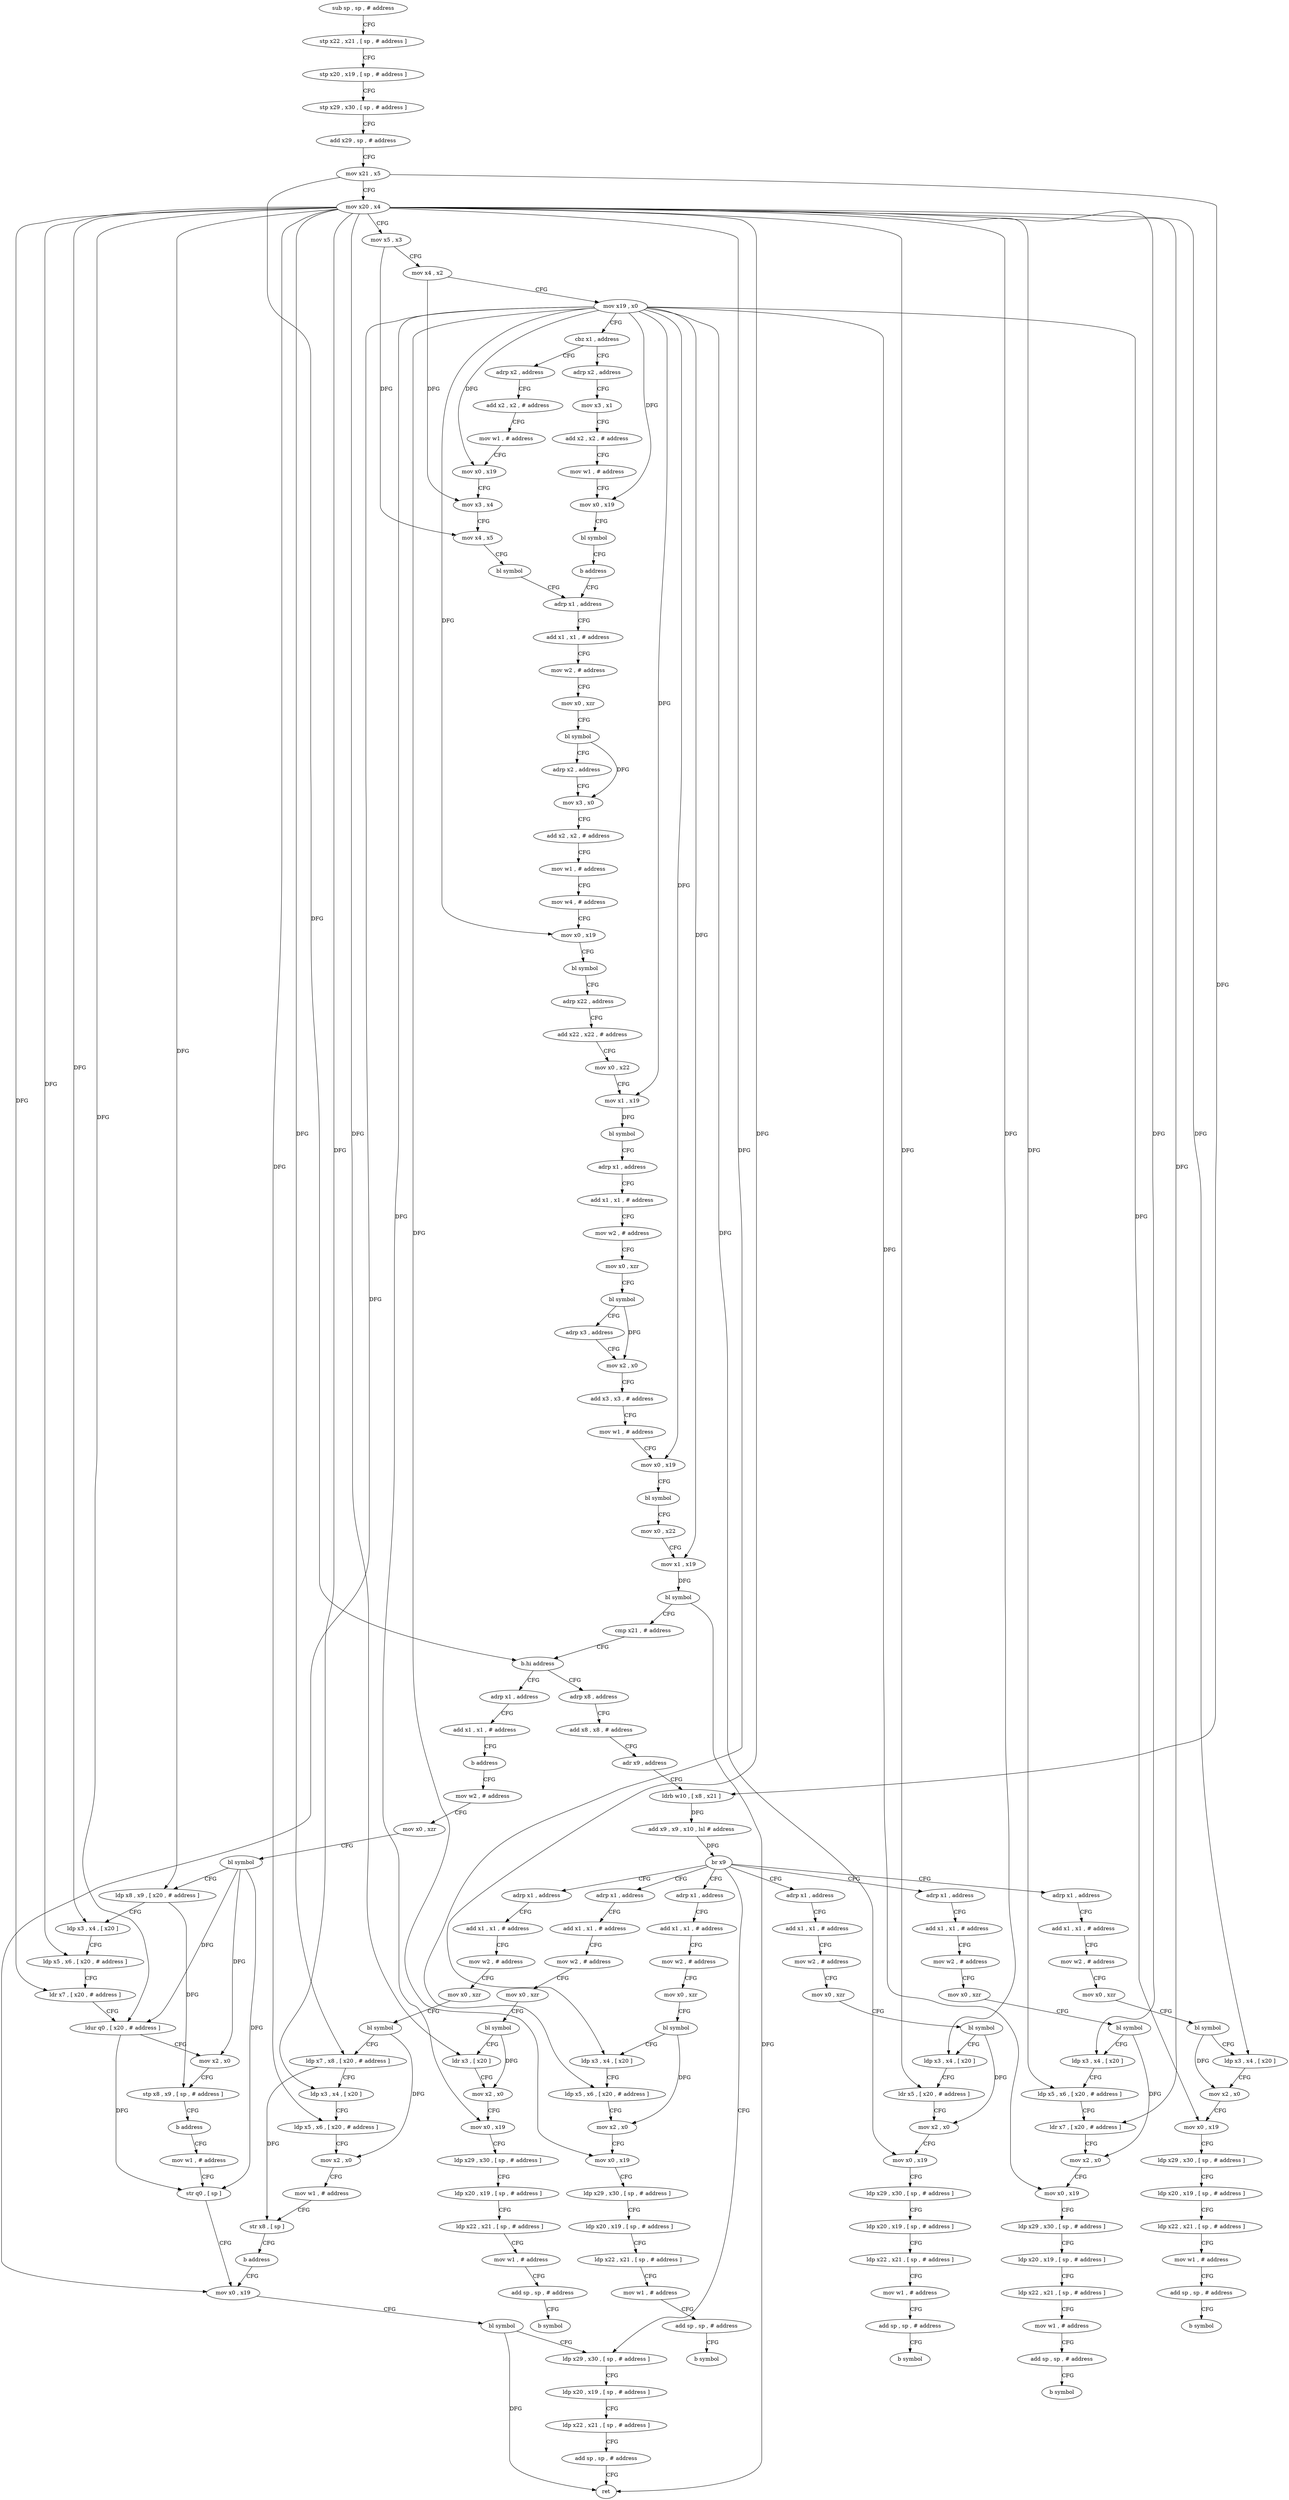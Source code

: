 digraph "func" {
"4213456" [label = "sub sp , sp , # address" ]
"4213460" [label = "stp x22 , x21 , [ sp , # address ]" ]
"4213464" [label = "stp x20 , x19 , [ sp , # address ]" ]
"4213468" [label = "stp x29 , x30 , [ sp , # address ]" ]
"4213472" [label = "add x29 , sp , # address" ]
"4213476" [label = "mov x21 , x5" ]
"4213480" [label = "mov x20 , x4" ]
"4213484" [label = "mov x5 , x3" ]
"4213488" [label = "mov x4 , x2" ]
"4213492" [label = "mov x19 , x0" ]
"4213496" [label = "cbz x1 , address" ]
"4213528" [label = "adrp x2 , address" ]
"4213500" [label = "adrp x2 , address" ]
"4213532" [label = "add x2 , x2 , # address" ]
"4213536" [label = "mov w1 , # address" ]
"4213540" [label = "mov x0 , x19" ]
"4213544" [label = "mov x3 , x4" ]
"4213548" [label = "mov x4 , x5" ]
"4213552" [label = "bl symbol" ]
"4213556" [label = "adrp x1 , address" ]
"4213504" [label = "mov x3 , x1" ]
"4213508" [label = "add x2 , x2 , # address" ]
"4213512" [label = "mov w1 , # address" ]
"4213516" [label = "mov x0 , x19" ]
"4213520" [label = "bl symbol" ]
"4213524" [label = "b address" ]
"4213768" [label = "adrp x1 , address" ]
"4213772" [label = "add x1 , x1 , # address" ]
"4213776" [label = "b address" ]
"4214128" [label = "mov w2 , # address" ]
"4213688" [label = "adrp x8 , address" ]
"4213692" [label = "add x8 , x8 , # address" ]
"4213696" [label = "adr x9 , address" ]
"4213700" [label = "ldrb w10 , [ x8 , x21 ]" ]
"4213704" [label = "add x9 , x9 , x10 , lsl # address" ]
"4213708" [label = "br x9" ]
"4213712" [label = "adrp x1 , address" ]
"4213780" [label = "adrp x1 , address" ]
"4213836" [label = "adrp x1 , address" ]
"4213896" [label = "adrp x1 , address" ]
"4213956" [label = "adrp x1 , address" ]
"4214020" [label = "adrp x1 , address" ]
"4214236" [label = "ldp x29 , x30 , [ sp , # address ]" ]
"4213560" [label = "add x1 , x1 , # address" ]
"4213564" [label = "mov w2 , # address" ]
"4213568" [label = "mov x0 , xzr" ]
"4213572" [label = "bl symbol" ]
"4213576" [label = "adrp x2 , address" ]
"4213580" [label = "mov x3 , x0" ]
"4213584" [label = "add x2 , x2 , # address" ]
"4213588" [label = "mov w1 , # address" ]
"4213592" [label = "mov w4 , # address" ]
"4213596" [label = "mov x0 , x19" ]
"4213600" [label = "bl symbol" ]
"4213604" [label = "adrp x22 , address" ]
"4213608" [label = "add x22 , x22 , # address" ]
"4213612" [label = "mov x0 , x22" ]
"4213616" [label = "mov x1 , x19" ]
"4213620" [label = "bl symbol" ]
"4213624" [label = "adrp x1 , address" ]
"4213628" [label = "add x1 , x1 , # address" ]
"4213632" [label = "mov w2 , # address" ]
"4213636" [label = "mov x0 , xzr" ]
"4213640" [label = "bl symbol" ]
"4213644" [label = "adrp x3 , address" ]
"4213648" [label = "mov x2 , x0" ]
"4213652" [label = "add x3 , x3 , # address" ]
"4213656" [label = "mov w1 , # address" ]
"4213660" [label = "mov x0 , x19" ]
"4213664" [label = "bl symbol" ]
"4213668" [label = "mov x0 , x22" ]
"4213672" [label = "mov x1 , x19" ]
"4213676" [label = "bl symbol" ]
"4213680" [label = "cmp x21 , # address" ]
"4213684" [label = "b.hi address" ]
"4214132" [label = "mov x0 , xzr" ]
"4214136" [label = "bl symbol" ]
"4214140" [label = "ldp x8 , x9 , [ x20 , # address ]" ]
"4214144" [label = "ldp x3 , x4 , [ x20 ]" ]
"4214148" [label = "ldp x5 , x6 , [ x20 , # address ]" ]
"4214152" [label = "ldr x7 , [ x20 , # address ]" ]
"4214156" [label = "ldur q0 , [ x20 , # address ]" ]
"4214160" [label = "mov x2 , x0" ]
"4214164" [label = "stp x8 , x9 , [ sp , # address ]" ]
"4214168" [label = "b address" ]
"4214220" [label = "mov w1 , # address" ]
"4213716" [label = "add x1 , x1 , # address" ]
"4213720" [label = "mov w2 , # address" ]
"4213724" [label = "mov x0 , xzr" ]
"4213728" [label = "bl symbol" ]
"4213732" [label = "ldr x3 , [ x20 ]" ]
"4213736" [label = "mov x2 , x0" ]
"4213740" [label = "mov x0 , x19" ]
"4213744" [label = "ldp x29 , x30 , [ sp , # address ]" ]
"4213748" [label = "ldp x20 , x19 , [ sp , # address ]" ]
"4213752" [label = "ldp x22 , x21 , [ sp , # address ]" ]
"4213756" [label = "mov w1 , # address" ]
"4213760" [label = "add sp , sp , # address" ]
"4213764" [label = "b symbol" ]
"4213784" [label = "add x1 , x1 , # address" ]
"4213788" [label = "mov w2 , # address" ]
"4213792" [label = "mov x0 , xzr" ]
"4213796" [label = "bl symbol" ]
"4213800" [label = "ldp x3 , x4 , [ x20 ]" ]
"4213804" [label = "mov x2 , x0" ]
"4213808" [label = "mov x0 , x19" ]
"4213812" [label = "ldp x29 , x30 , [ sp , # address ]" ]
"4213816" [label = "ldp x20 , x19 , [ sp , # address ]" ]
"4213820" [label = "ldp x22 , x21 , [ sp , # address ]" ]
"4213824" [label = "mov w1 , # address" ]
"4213828" [label = "add sp , sp , # address" ]
"4213832" [label = "b symbol" ]
"4213840" [label = "add x1 , x1 , # address" ]
"4213844" [label = "mov w2 , # address" ]
"4213848" [label = "mov x0 , xzr" ]
"4213852" [label = "bl symbol" ]
"4213856" [label = "ldp x3 , x4 , [ x20 ]" ]
"4213860" [label = "ldr x5 , [ x20 , # address ]" ]
"4213864" [label = "mov x2 , x0" ]
"4213868" [label = "mov x0 , x19" ]
"4213872" [label = "ldp x29 , x30 , [ sp , # address ]" ]
"4213876" [label = "ldp x20 , x19 , [ sp , # address ]" ]
"4213880" [label = "ldp x22 , x21 , [ sp , # address ]" ]
"4213884" [label = "mov w1 , # address" ]
"4213888" [label = "add sp , sp , # address" ]
"4213892" [label = "b symbol" ]
"4213900" [label = "add x1 , x1 , # address" ]
"4213904" [label = "mov w2 , # address" ]
"4213908" [label = "mov x0 , xzr" ]
"4213912" [label = "bl symbol" ]
"4213916" [label = "ldp x3 , x4 , [ x20 ]" ]
"4213920" [label = "ldp x5 , x6 , [ x20 , # address ]" ]
"4213924" [label = "mov x2 , x0" ]
"4213928" [label = "mov x0 , x19" ]
"4213932" [label = "ldp x29 , x30 , [ sp , # address ]" ]
"4213936" [label = "ldp x20 , x19 , [ sp , # address ]" ]
"4213940" [label = "ldp x22 , x21 , [ sp , # address ]" ]
"4213944" [label = "mov w1 , # address" ]
"4213948" [label = "add sp , sp , # address" ]
"4213952" [label = "b symbol" ]
"4213960" [label = "add x1 , x1 , # address" ]
"4213964" [label = "mov w2 , # address" ]
"4213968" [label = "mov x0 , xzr" ]
"4213972" [label = "bl symbol" ]
"4213976" [label = "ldp x3 , x4 , [ x20 ]" ]
"4213980" [label = "ldp x5 , x6 , [ x20 , # address ]" ]
"4213984" [label = "ldr x7 , [ x20 , # address ]" ]
"4213988" [label = "mov x2 , x0" ]
"4213992" [label = "mov x0 , x19" ]
"4213996" [label = "ldp x29 , x30 , [ sp , # address ]" ]
"4214000" [label = "ldp x20 , x19 , [ sp , # address ]" ]
"4214004" [label = "ldp x22 , x21 , [ sp , # address ]" ]
"4214008" [label = "mov w1 , # address" ]
"4214012" [label = "add sp , sp , # address" ]
"4214016" [label = "b symbol" ]
"4214024" [label = "add x1 , x1 , # address" ]
"4214028" [label = "mov w2 , # address" ]
"4214032" [label = "mov x0 , xzr" ]
"4214036" [label = "bl symbol" ]
"4214040" [label = "ldp x7 , x8 , [ x20 , # address ]" ]
"4214044" [label = "ldp x3 , x4 , [ x20 ]" ]
"4214048" [label = "ldp x5 , x6 , [ x20 , # address ]" ]
"4214052" [label = "mov x2 , x0" ]
"4214056" [label = "mov w1 , # address" ]
"4214060" [label = "str x8 , [ sp ]" ]
"4214064" [label = "b address" ]
"4214228" [label = "mov x0 , x19" ]
"4214240" [label = "ldp x20 , x19 , [ sp , # address ]" ]
"4214244" [label = "ldp x22 , x21 , [ sp , # address ]" ]
"4214248" [label = "add sp , sp , # address" ]
"4214252" [label = "ret" ]
"4214224" [label = "str q0 , [ sp ]" ]
"4214232" [label = "bl symbol" ]
"4213456" -> "4213460" [ label = "CFG" ]
"4213460" -> "4213464" [ label = "CFG" ]
"4213464" -> "4213468" [ label = "CFG" ]
"4213468" -> "4213472" [ label = "CFG" ]
"4213472" -> "4213476" [ label = "CFG" ]
"4213476" -> "4213480" [ label = "CFG" ]
"4213476" -> "4213684" [ label = "DFG" ]
"4213476" -> "4213700" [ label = "DFG" ]
"4213480" -> "4213484" [ label = "CFG" ]
"4213480" -> "4214140" [ label = "DFG" ]
"4213480" -> "4214144" [ label = "DFG" ]
"4213480" -> "4214148" [ label = "DFG" ]
"4213480" -> "4214152" [ label = "DFG" ]
"4213480" -> "4214156" [ label = "DFG" ]
"4213480" -> "4213732" [ label = "DFG" ]
"4213480" -> "4213800" [ label = "DFG" ]
"4213480" -> "4213856" [ label = "DFG" ]
"4213480" -> "4213860" [ label = "DFG" ]
"4213480" -> "4213916" [ label = "DFG" ]
"4213480" -> "4213920" [ label = "DFG" ]
"4213480" -> "4213976" [ label = "DFG" ]
"4213480" -> "4213980" [ label = "DFG" ]
"4213480" -> "4213984" [ label = "DFG" ]
"4213480" -> "4214040" [ label = "DFG" ]
"4213480" -> "4214044" [ label = "DFG" ]
"4213480" -> "4214048" [ label = "DFG" ]
"4213484" -> "4213488" [ label = "CFG" ]
"4213484" -> "4213548" [ label = "DFG" ]
"4213488" -> "4213492" [ label = "CFG" ]
"4213488" -> "4213544" [ label = "DFG" ]
"4213492" -> "4213496" [ label = "CFG" ]
"4213492" -> "4213540" [ label = "DFG" ]
"4213492" -> "4213516" [ label = "DFG" ]
"4213492" -> "4213596" [ label = "DFG" ]
"4213492" -> "4213616" [ label = "DFG" ]
"4213492" -> "4213660" [ label = "DFG" ]
"4213492" -> "4213672" [ label = "DFG" ]
"4213492" -> "4213740" [ label = "DFG" ]
"4213492" -> "4213808" [ label = "DFG" ]
"4213492" -> "4213868" [ label = "DFG" ]
"4213492" -> "4213928" [ label = "DFG" ]
"4213492" -> "4213992" [ label = "DFG" ]
"4213492" -> "4214228" [ label = "DFG" ]
"4213496" -> "4213528" [ label = "CFG" ]
"4213496" -> "4213500" [ label = "CFG" ]
"4213528" -> "4213532" [ label = "CFG" ]
"4213500" -> "4213504" [ label = "CFG" ]
"4213532" -> "4213536" [ label = "CFG" ]
"4213536" -> "4213540" [ label = "CFG" ]
"4213540" -> "4213544" [ label = "CFG" ]
"4213544" -> "4213548" [ label = "CFG" ]
"4213548" -> "4213552" [ label = "CFG" ]
"4213552" -> "4213556" [ label = "CFG" ]
"4213556" -> "4213560" [ label = "CFG" ]
"4213504" -> "4213508" [ label = "CFG" ]
"4213508" -> "4213512" [ label = "CFG" ]
"4213512" -> "4213516" [ label = "CFG" ]
"4213516" -> "4213520" [ label = "CFG" ]
"4213520" -> "4213524" [ label = "CFG" ]
"4213524" -> "4213556" [ label = "CFG" ]
"4213768" -> "4213772" [ label = "CFG" ]
"4213772" -> "4213776" [ label = "CFG" ]
"4213776" -> "4214128" [ label = "CFG" ]
"4214128" -> "4214132" [ label = "CFG" ]
"4213688" -> "4213692" [ label = "CFG" ]
"4213692" -> "4213696" [ label = "CFG" ]
"4213696" -> "4213700" [ label = "CFG" ]
"4213700" -> "4213704" [ label = "DFG" ]
"4213704" -> "4213708" [ label = "DFG" ]
"4213708" -> "4213712" [ label = "CFG" ]
"4213708" -> "4213780" [ label = "CFG" ]
"4213708" -> "4213836" [ label = "CFG" ]
"4213708" -> "4213896" [ label = "CFG" ]
"4213708" -> "4213956" [ label = "CFG" ]
"4213708" -> "4214020" [ label = "CFG" ]
"4213708" -> "4214236" [ label = "CFG" ]
"4213712" -> "4213716" [ label = "CFG" ]
"4213780" -> "4213784" [ label = "CFG" ]
"4213836" -> "4213840" [ label = "CFG" ]
"4213896" -> "4213900" [ label = "CFG" ]
"4213956" -> "4213960" [ label = "CFG" ]
"4214020" -> "4214024" [ label = "CFG" ]
"4214236" -> "4214240" [ label = "CFG" ]
"4213560" -> "4213564" [ label = "CFG" ]
"4213564" -> "4213568" [ label = "CFG" ]
"4213568" -> "4213572" [ label = "CFG" ]
"4213572" -> "4213576" [ label = "CFG" ]
"4213572" -> "4213580" [ label = "DFG" ]
"4213576" -> "4213580" [ label = "CFG" ]
"4213580" -> "4213584" [ label = "CFG" ]
"4213584" -> "4213588" [ label = "CFG" ]
"4213588" -> "4213592" [ label = "CFG" ]
"4213592" -> "4213596" [ label = "CFG" ]
"4213596" -> "4213600" [ label = "CFG" ]
"4213600" -> "4213604" [ label = "CFG" ]
"4213604" -> "4213608" [ label = "CFG" ]
"4213608" -> "4213612" [ label = "CFG" ]
"4213612" -> "4213616" [ label = "CFG" ]
"4213616" -> "4213620" [ label = "DFG" ]
"4213620" -> "4213624" [ label = "CFG" ]
"4213624" -> "4213628" [ label = "CFG" ]
"4213628" -> "4213632" [ label = "CFG" ]
"4213632" -> "4213636" [ label = "CFG" ]
"4213636" -> "4213640" [ label = "CFG" ]
"4213640" -> "4213644" [ label = "CFG" ]
"4213640" -> "4213648" [ label = "DFG" ]
"4213644" -> "4213648" [ label = "CFG" ]
"4213648" -> "4213652" [ label = "CFG" ]
"4213652" -> "4213656" [ label = "CFG" ]
"4213656" -> "4213660" [ label = "CFG" ]
"4213660" -> "4213664" [ label = "CFG" ]
"4213664" -> "4213668" [ label = "CFG" ]
"4213668" -> "4213672" [ label = "CFG" ]
"4213672" -> "4213676" [ label = "DFG" ]
"4213676" -> "4213680" [ label = "CFG" ]
"4213676" -> "4214252" [ label = "DFG" ]
"4213680" -> "4213684" [ label = "CFG" ]
"4213684" -> "4213768" [ label = "CFG" ]
"4213684" -> "4213688" [ label = "CFG" ]
"4214132" -> "4214136" [ label = "CFG" ]
"4214136" -> "4214140" [ label = "CFG" ]
"4214136" -> "4214160" [ label = "DFG" ]
"4214136" -> "4214156" [ label = "DFG" ]
"4214136" -> "4214224" [ label = "DFG" ]
"4214140" -> "4214144" [ label = "CFG" ]
"4214140" -> "4214164" [ label = "DFG" ]
"4214144" -> "4214148" [ label = "CFG" ]
"4214148" -> "4214152" [ label = "CFG" ]
"4214152" -> "4214156" [ label = "CFG" ]
"4214156" -> "4214160" [ label = "CFG" ]
"4214156" -> "4214224" [ label = "DFG" ]
"4214160" -> "4214164" [ label = "CFG" ]
"4214164" -> "4214168" [ label = "CFG" ]
"4214168" -> "4214220" [ label = "CFG" ]
"4214220" -> "4214224" [ label = "CFG" ]
"4213716" -> "4213720" [ label = "CFG" ]
"4213720" -> "4213724" [ label = "CFG" ]
"4213724" -> "4213728" [ label = "CFG" ]
"4213728" -> "4213732" [ label = "CFG" ]
"4213728" -> "4213736" [ label = "DFG" ]
"4213732" -> "4213736" [ label = "CFG" ]
"4213736" -> "4213740" [ label = "CFG" ]
"4213740" -> "4213744" [ label = "CFG" ]
"4213744" -> "4213748" [ label = "CFG" ]
"4213748" -> "4213752" [ label = "CFG" ]
"4213752" -> "4213756" [ label = "CFG" ]
"4213756" -> "4213760" [ label = "CFG" ]
"4213760" -> "4213764" [ label = "CFG" ]
"4213784" -> "4213788" [ label = "CFG" ]
"4213788" -> "4213792" [ label = "CFG" ]
"4213792" -> "4213796" [ label = "CFG" ]
"4213796" -> "4213800" [ label = "CFG" ]
"4213796" -> "4213804" [ label = "DFG" ]
"4213800" -> "4213804" [ label = "CFG" ]
"4213804" -> "4213808" [ label = "CFG" ]
"4213808" -> "4213812" [ label = "CFG" ]
"4213812" -> "4213816" [ label = "CFG" ]
"4213816" -> "4213820" [ label = "CFG" ]
"4213820" -> "4213824" [ label = "CFG" ]
"4213824" -> "4213828" [ label = "CFG" ]
"4213828" -> "4213832" [ label = "CFG" ]
"4213840" -> "4213844" [ label = "CFG" ]
"4213844" -> "4213848" [ label = "CFG" ]
"4213848" -> "4213852" [ label = "CFG" ]
"4213852" -> "4213856" [ label = "CFG" ]
"4213852" -> "4213864" [ label = "DFG" ]
"4213856" -> "4213860" [ label = "CFG" ]
"4213860" -> "4213864" [ label = "CFG" ]
"4213864" -> "4213868" [ label = "CFG" ]
"4213868" -> "4213872" [ label = "CFG" ]
"4213872" -> "4213876" [ label = "CFG" ]
"4213876" -> "4213880" [ label = "CFG" ]
"4213880" -> "4213884" [ label = "CFG" ]
"4213884" -> "4213888" [ label = "CFG" ]
"4213888" -> "4213892" [ label = "CFG" ]
"4213900" -> "4213904" [ label = "CFG" ]
"4213904" -> "4213908" [ label = "CFG" ]
"4213908" -> "4213912" [ label = "CFG" ]
"4213912" -> "4213916" [ label = "CFG" ]
"4213912" -> "4213924" [ label = "DFG" ]
"4213916" -> "4213920" [ label = "CFG" ]
"4213920" -> "4213924" [ label = "CFG" ]
"4213924" -> "4213928" [ label = "CFG" ]
"4213928" -> "4213932" [ label = "CFG" ]
"4213932" -> "4213936" [ label = "CFG" ]
"4213936" -> "4213940" [ label = "CFG" ]
"4213940" -> "4213944" [ label = "CFG" ]
"4213944" -> "4213948" [ label = "CFG" ]
"4213948" -> "4213952" [ label = "CFG" ]
"4213960" -> "4213964" [ label = "CFG" ]
"4213964" -> "4213968" [ label = "CFG" ]
"4213968" -> "4213972" [ label = "CFG" ]
"4213972" -> "4213976" [ label = "CFG" ]
"4213972" -> "4213988" [ label = "DFG" ]
"4213976" -> "4213980" [ label = "CFG" ]
"4213980" -> "4213984" [ label = "CFG" ]
"4213984" -> "4213988" [ label = "CFG" ]
"4213988" -> "4213992" [ label = "CFG" ]
"4213992" -> "4213996" [ label = "CFG" ]
"4213996" -> "4214000" [ label = "CFG" ]
"4214000" -> "4214004" [ label = "CFG" ]
"4214004" -> "4214008" [ label = "CFG" ]
"4214008" -> "4214012" [ label = "CFG" ]
"4214012" -> "4214016" [ label = "CFG" ]
"4214024" -> "4214028" [ label = "CFG" ]
"4214028" -> "4214032" [ label = "CFG" ]
"4214032" -> "4214036" [ label = "CFG" ]
"4214036" -> "4214040" [ label = "CFG" ]
"4214036" -> "4214052" [ label = "DFG" ]
"4214040" -> "4214044" [ label = "CFG" ]
"4214040" -> "4214060" [ label = "DFG" ]
"4214044" -> "4214048" [ label = "CFG" ]
"4214048" -> "4214052" [ label = "CFG" ]
"4214052" -> "4214056" [ label = "CFG" ]
"4214056" -> "4214060" [ label = "CFG" ]
"4214060" -> "4214064" [ label = "CFG" ]
"4214064" -> "4214228" [ label = "CFG" ]
"4214228" -> "4214232" [ label = "CFG" ]
"4214240" -> "4214244" [ label = "CFG" ]
"4214244" -> "4214248" [ label = "CFG" ]
"4214248" -> "4214252" [ label = "CFG" ]
"4214224" -> "4214228" [ label = "CFG" ]
"4214232" -> "4214236" [ label = "CFG" ]
"4214232" -> "4214252" [ label = "DFG" ]
}
